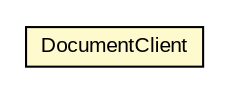 #!/usr/local/bin/dot
#
# Class diagram 
# Generated by UmlGraph version 4.6 (http://www.spinellis.gr/sw/umlgraph)
#

digraph G {
	edge [fontname="arial",fontsize=10,labelfontname="arial",labelfontsize=10];
	node [fontname="arial",fontsize=10,shape=plaintext];
	// net.toxbank.client.resource.DocumentClient
	c320 [label=<<table border="0" cellborder="1" cellspacing="0" cellpadding="2" port="p" bgcolor="lemonChiffon" href="./DocumentClient.html">
		<tr><td><table border="0" cellspacing="0" cellpadding="1">
			<tr><td> DocumentClient </td></tr>
		</table></td></tr>
		</table>>, fontname="arial", fontcolor="black", fontsize=10.0];
}

